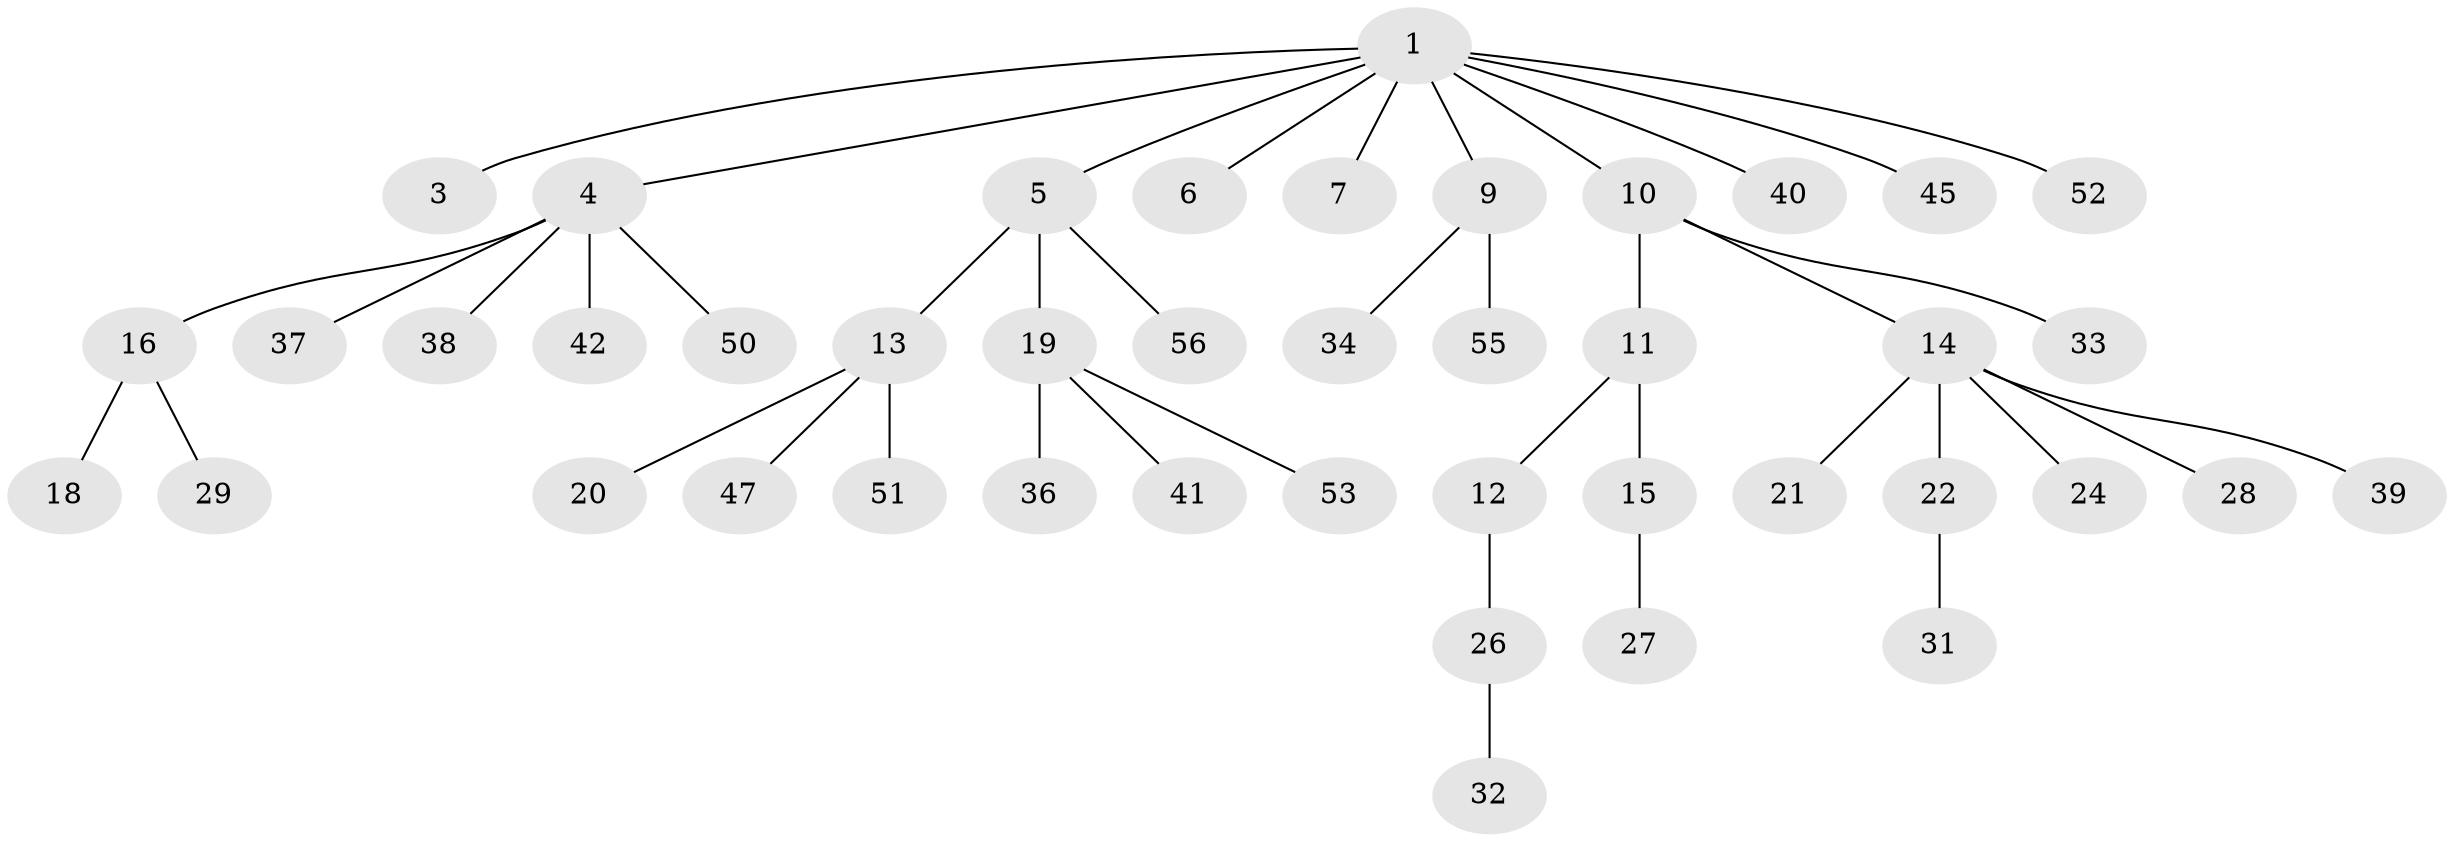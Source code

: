 // original degree distribution, {6: 0.06451612903225806, 1: 0.5967741935483871, 5: 0.03225806451612903, 4: 0.06451612903225806, 3: 0.08064516129032258, 2: 0.16129032258064516}
// Generated by graph-tools (version 1.1) at 2025/19/03/04/25 18:19:17]
// undirected, 43 vertices, 42 edges
graph export_dot {
graph [start="1"]
  node [color=gray90,style=filled];
  1 [super="+2"];
  3;
  4 [super="+8"];
  5 [super="+23"];
  6;
  7;
  9;
  10;
  11 [super="+35+48+49"];
  12 [super="+57"];
  13;
  14;
  15;
  16 [super="+17"];
  18;
  19;
  20;
  21;
  22;
  24 [super="+30"];
  26;
  27 [super="+61"];
  28;
  29 [super="+43"];
  31;
  32;
  33;
  34 [super="+59"];
  36;
  37 [super="+58+62"];
  38;
  39;
  40 [super="+44+54"];
  41;
  42;
  45;
  47;
  50;
  51;
  52;
  53;
  55;
  56;
  1 -- 3;
  1 -- 4;
  1 -- 6;
  1 -- 9;
  1 -- 52;
  1 -- 5;
  1 -- 7;
  1 -- 40;
  1 -- 10;
  1 -- 45;
  4 -- 16;
  4 -- 38;
  4 -- 50;
  4 -- 42;
  4 -- 37;
  5 -- 13;
  5 -- 19;
  5 -- 56;
  9 -- 34;
  9 -- 55;
  10 -- 11;
  10 -- 14;
  10 -- 33;
  11 -- 12;
  11 -- 15;
  12 -- 26;
  13 -- 20;
  13 -- 47;
  13 -- 51;
  14 -- 21;
  14 -- 22;
  14 -- 24;
  14 -- 28;
  14 -- 39;
  15 -- 27;
  16 -- 18;
  16 -- 29;
  19 -- 36;
  19 -- 41;
  19 -- 53;
  22 -- 31;
  26 -- 32;
}
